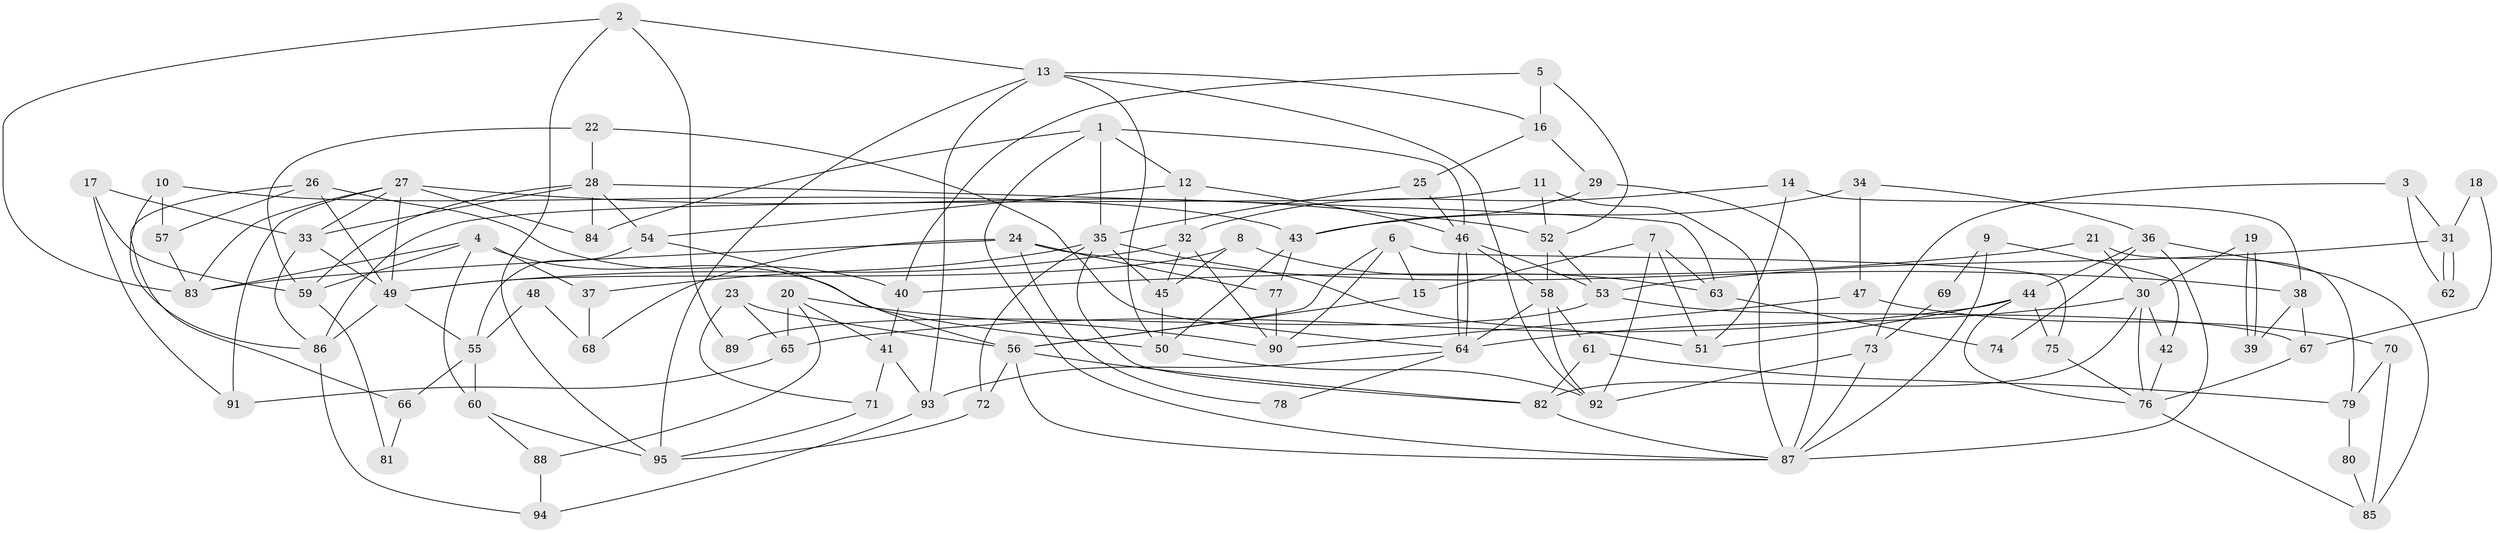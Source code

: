 // Generated by graph-tools (version 1.1) at 2025/02/03/09/25 03:02:09]
// undirected, 95 vertices, 190 edges
graph export_dot {
graph [start="1"]
  node [color=gray90,style=filled];
  1;
  2;
  3;
  4;
  5;
  6;
  7;
  8;
  9;
  10;
  11;
  12;
  13;
  14;
  15;
  16;
  17;
  18;
  19;
  20;
  21;
  22;
  23;
  24;
  25;
  26;
  27;
  28;
  29;
  30;
  31;
  32;
  33;
  34;
  35;
  36;
  37;
  38;
  39;
  40;
  41;
  42;
  43;
  44;
  45;
  46;
  47;
  48;
  49;
  50;
  51;
  52;
  53;
  54;
  55;
  56;
  57;
  58;
  59;
  60;
  61;
  62;
  63;
  64;
  65;
  66;
  67;
  68;
  69;
  70;
  71;
  72;
  73;
  74;
  75;
  76;
  77;
  78;
  79;
  80;
  81;
  82;
  83;
  84;
  85;
  86;
  87;
  88;
  89;
  90;
  91;
  92;
  93;
  94;
  95;
  1 -- 87;
  1 -- 35;
  1 -- 12;
  1 -- 46;
  1 -- 84;
  2 -- 13;
  2 -- 95;
  2 -- 83;
  2 -- 89;
  3 -- 73;
  3 -- 31;
  3 -- 62;
  4 -- 60;
  4 -- 83;
  4 -- 37;
  4 -- 50;
  4 -- 59;
  5 -- 16;
  5 -- 52;
  5 -- 40;
  6 -- 15;
  6 -- 75;
  6 -- 56;
  6 -- 90;
  7 -- 63;
  7 -- 92;
  7 -- 15;
  7 -- 51;
  8 -- 45;
  8 -- 49;
  8 -- 63;
  9 -- 87;
  9 -- 42;
  9 -- 69;
  10 -- 86;
  10 -- 43;
  10 -- 57;
  11 -- 52;
  11 -- 87;
  11 -- 86;
  12 -- 46;
  12 -- 32;
  12 -- 54;
  13 -- 92;
  13 -- 95;
  13 -- 16;
  13 -- 50;
  13 -- 93;
  14 -- 38;
  14 -- 32;
  14 -- 51;
  15 -- 56;
  16 -- 25;
  16 -- 29;
  17 -- 59;
  17 -- 33;
  17 -- 91;
  18 -- 31;
  18 -- 67;
  19 -- 30;
  19 -- 39;
  19 -- 39;
  20 -- 90;
  20 -- 88;
  20 -- 41;
  20 -- 65;
  21 -- 40;
  21 -- 30;
  21 -- 79;
  22 -- 28;
  22 -- 64;
  22 -- 59;
  23 -- 65;
  23 -- 56;
  23 -- 71;
  24 -- 77;
  24 -- 83;
  24 -- 38;
  24 -- 68;
  24 -- 78;
  25 -- 46;
  25 -- 35;
  26 -- 49;
  26 -- 57;
  26 -- 40;
  26 -- 66;
  27 -- 33;
  27 -- 84;
  27 -- 49;
  27 -- 52;
  27 -- 83;
  27 -- 91;
  28 -- 33;
  28 -- 59;
  28 -- 54;
  28 -- 63;
  28 -- 84;
  29 -- 87;
  29 -- 43;
  30 -- 82;
  30 -- 64;
  30 -- 42;
  30 -- 76;
  31 -- 62;
  31 -- 62;
  31 -- 53;
  32 -- 45;
  32 -- 49;
  32 -- 90;
  33 -- 49;
  33 -- 86;
  34 -- 43;
  34 -- 36;
  34 -- 47;
  35 -- 51;
  35 -- 82;
  35 -- 37;
  35 -- 45;
  35 -- 72;
  36 -- 85;
  36 -- 44;
  36 -- 74;
  36 -- 87;
  37 -- 68;
  38 -- 67;
  38 -- 39;
  40 -- 41;
  41 -- 71;
  41 -- 93;
  42 -- 76;
  43 -- 50;
  43 -- 77;
  44 -- 65;
  44 -- 51;
  44 -- 75;
  44 -- 76;
  45 -- 50;
  46 -- 64;
  46 -- 64;
  46 -- 53;
  46 -- 58;
  47 -- 90;
  47 -- 70;
  48 -- 55;
  48 -- 68;
  49 -- 55;
  49 -- 86;
  50 -- 92;
  52 -- 58;
  52 -- 53;
  53 -- 67;
  53 -- 89;
  54 -- 55;
  54 -- 56;
  55 -- 60;
  55 -- 66;
  56 -- 72;
  56 -- 82;
  56 -- 87;
  57 -- 83;
  58 -- 64;
  58 -- 61;
  58 -- 92;
  59 -- 81;
  60 -- 95;
  60 -- 88;
  61 -- 82;
  61 -- 79;
  63 -- 74;
  64 -- 93;
  64 -- 78;
  65 -- 91;
  66 -- 81;
  67 -- 76;
  69 -- 73;
  70 -- 79;
  70 -- 85;
  71 -- 95;
  72 -- 95;
  73 -- 87;
  73 -- 92;
  75 -- 76;
  76 -- 85;
  77 -- 90;
  79 -- 80;
  80 -- 85;
  82 -- 87;
  86 -- 94;
  88 -- 94;
  93 -- 94;
}
